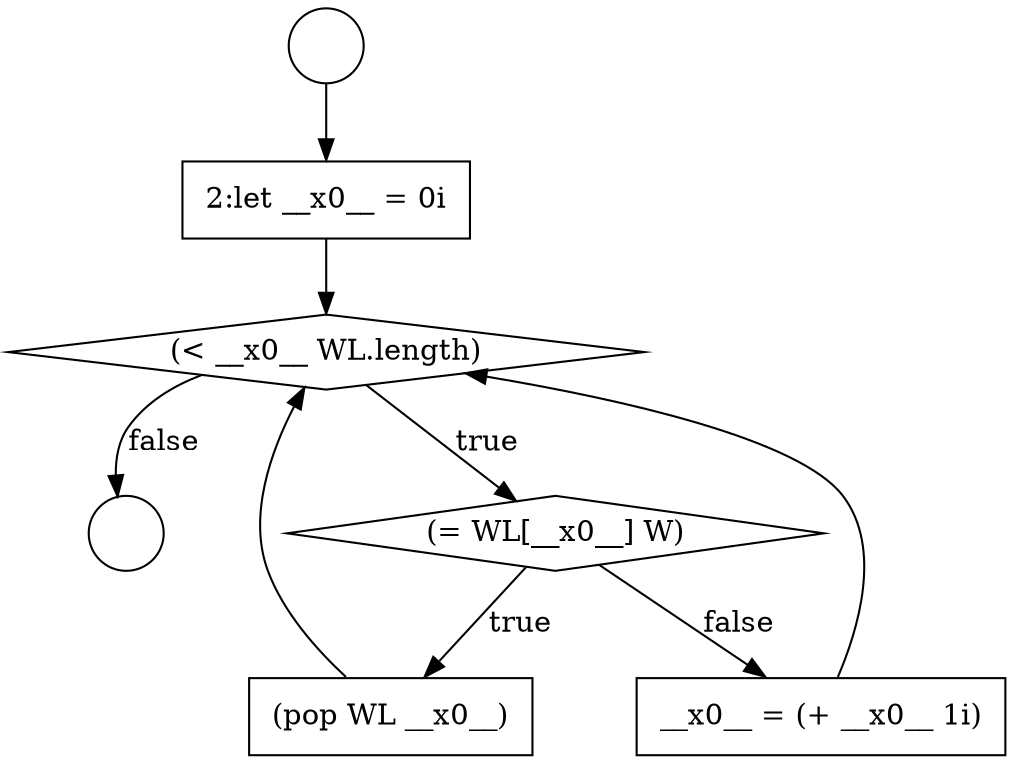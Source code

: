 digraph {
  node16581 [shape=circle label=" " color="black" fillcolor="white" style=filled]
  node16584 [shape=diamond, label=<<font color="black">(= WL[__x0__] W)</font>> color="black" fillcolor="white" style=filled]
  node16583 [shape=diamond, label=<<font color="black">(&lt; __x0__ WL.length)</font>> color="black" fillcolor="white" style=filled]
  node16580 [shape=circle label=" " color="black" fillcolor="white" style=filled]
  node16585 [shape=none, margin=0, label=<<font color="black">
    <table border="0" cellborder="1" cellspacing="0" cellpadding="10">
      <tr><td align="left">(pop WL __x0__)</td></tr>
    </table>
  </font>> color="black" fillcolor="white" style=filled]
  node16582 [shape=none, margin=0, label=<<font color="black">
    <table border="0" cellborder="1" cellspacing="0" cellpadding="10">
      <tr><td align="left">2:let __x0__ = 0i</td></tr>
    </table>
  </font>> color="black" fillcolor="white" style=filled]
  node16586 [shape=none, margin=0, label=<<font color="black">
    <table border="0" cellborder="1" cellspacing="0" cellpadding="10">
      <tr><td align="left">__x0__ = (+ __x0__ 1i)</td></tr>
    </table>
  </font>> color="black" fillcolor="white" style=filled]
  node16586 -> node16583 [ color="black"]
  node16585 -> node16583 [ color="black"]
  node16584 -> node16585 [label=<<font color="black">true</font>> color="black"]
  node16584 -> node16586 [label=<<font color="black">false</font>> color="black"]
  node16583 -> node16584 [label=<<font color="black">true</font>> color="black"]
  node16583 -> node16581 [label=<<font color="black">false</font>> color="black"]
  node16580 -> node16582 [ color="black"]
  node16582 -> node16583 [ color="black"]
}
